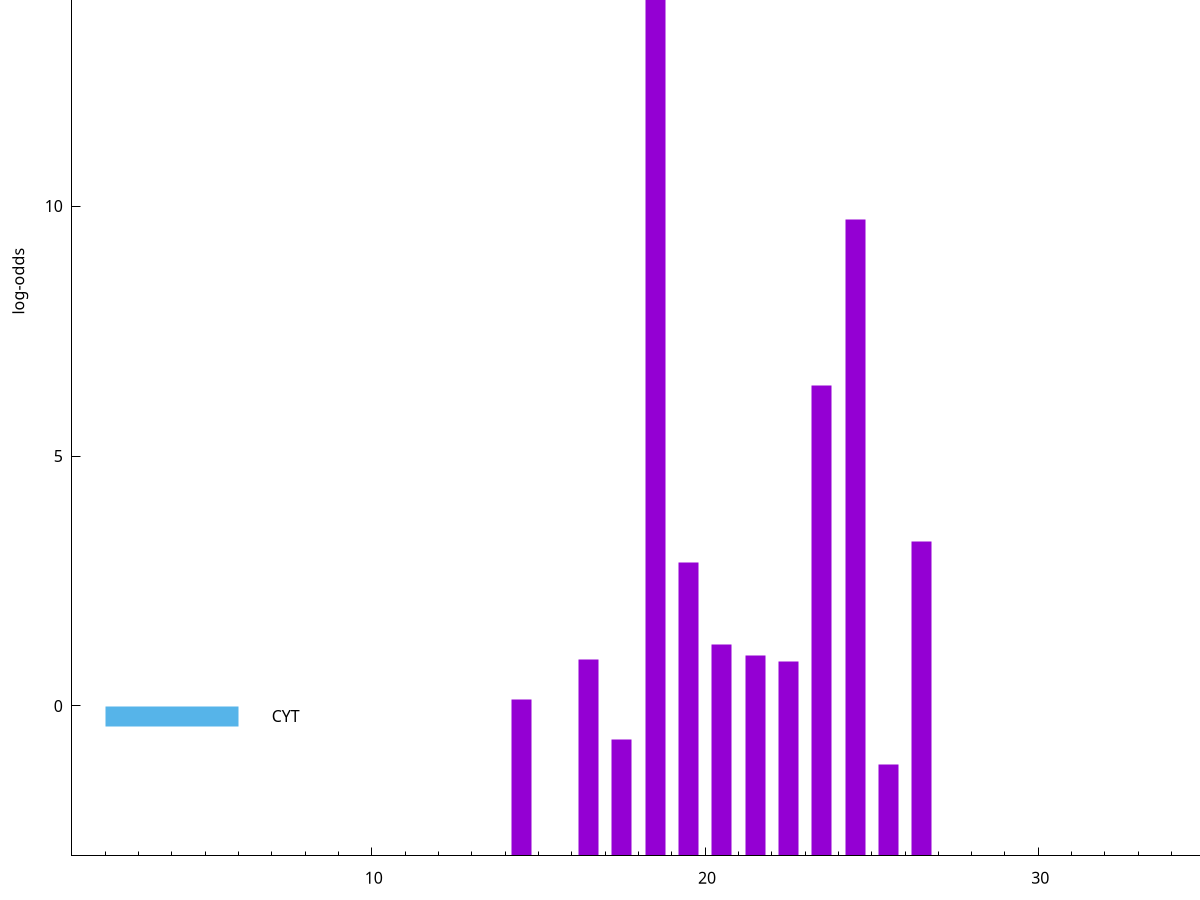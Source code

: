 set title "LipoP predictions for SRR4017826.gff"
set size 2., 1.4
set xrange [1:70] 
set mxtics 10
set yrange [-3:20]
set y2range [0:23]
set ylabel "log-odds"
set term postscript eps color solid "Helvetica" 30
set output "SRR4017826.gff5.eps"
set arrow from 2,16.0293 to 6,16.0293 nohead lt 1 lw 20
set label "SpI" at 7,16.0293
set arrow from 2,-0.200913 to 6,-0.200913 nohead lt 3 lw 20
set label "CYT" at 7,-0.200913
set arrow from 2,16.0293 to 6,16.0293 nohead lt 1 lw 20
set label "SpI" at 7,16.0293
# NOTE: The scores below are the log-odds scores with the threshold
# NOTE: subtracted (a hack to make gnuplot make the histogram all
# NOTE: look nice).
plot "-" axes x1y2 title "" with impulses lt 1 lw 20
18.500000 19.008400
24.500000 12.729920
23.500000 9.410790
26.500000 6.287530
19.500000 5.875320
20.500000 4.232280
21.500000 4.008780
16.500000 3.931981
22.500000 3.880954
14.500000 3.121944
17.500000 2.325583
25.500000 1.832700
e
exit
